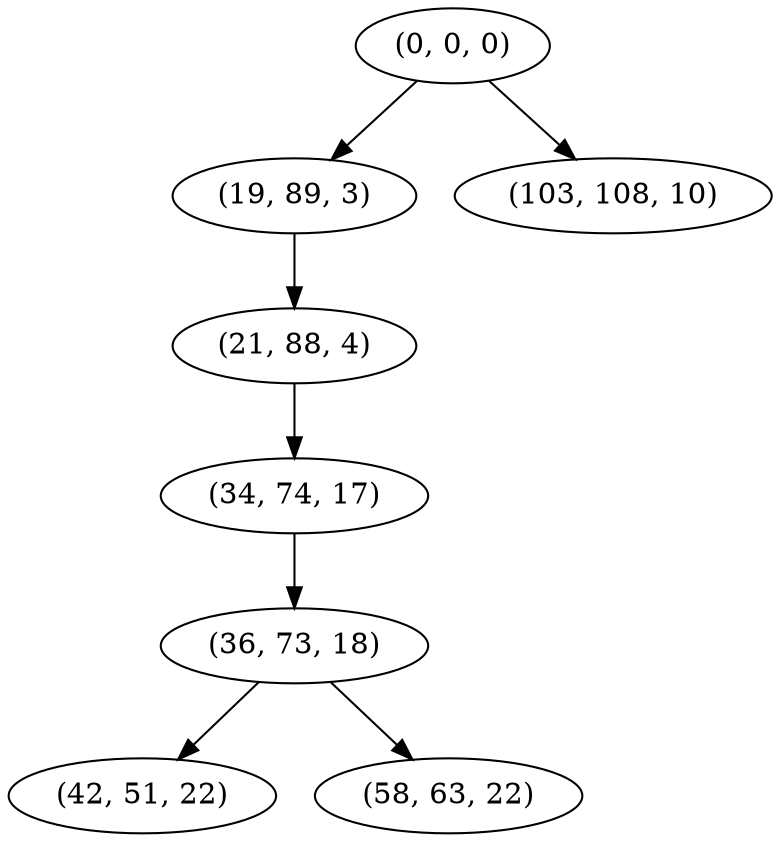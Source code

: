 digraph tree {
    "(0, 0, 0)";
    "(19, 89, 3)";
    "(21, 88, 4)";
    "(34, 74, 17)";
    "(36, 73, 18)";
    "(42, 51, 22)";
    "(58, 63, 22)";
    "(103, 108, 10)";
    "(0, 0, 0)" -> "(19, 89, 3)";
    "(0, 0, 0)" -> "(103, 108, 10)";
    "(19, 89, 3)" -> "(21, 88, 4)";
    "(21, 88, 4)" -> "(34, 74, 17)";
    "(34, 74, 17)" -> "(36, 73, 18)";
    "(36, 73, 18)" -> "(42, 51, 22)";
    "(36, 73, 18)" -> "(58, 63, 22)";
}
